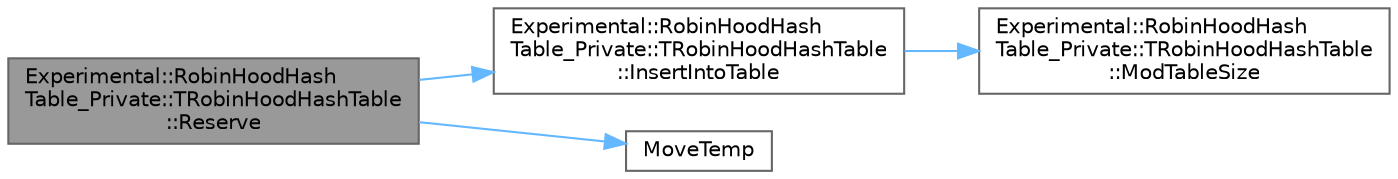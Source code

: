 digraph "Experimental::RobinHoodHashTable_Private::TRobinHoodHashTable::Reserve"
{
 // INTERACTIVE_SVG=YES
 // LATEX_PDF_SIZE
  bgcolor="transparent";
  edge [fontname=Helvetica,fontsize=10,labelfontname=Helvetica,labelfontsize=10];
  node [fontname=Helvetica,fontsize=10,shape=box,height=0.2,width=0.4];
  rankdir="LR";
  Node1 [id="Node000001",label="Experimental::RobinHoodHash\lTable_Private::TRobinHoodHashTable\l::Reserve",height=0.2,width=0.4,color="gray40", fillcolor="grey60", style="filled", fontcolor="black",tooltip=" "];
  Node1 -> Node2 [id="edge1_Node000001_Node000002",color="steelblue1",style="solid",tooltip=" "];
  Node2 [id="Node000002",label="Experimental::RobinHoodHash\lTable_Private::TRobinHoodHashTable\l::InsertIntoTable",height=0.2,width=0.4,color="grey40", fillcolor="white", style="filled",URL="$df/dee/classExperimental_1_1RobinHoodHashTable__Private_1_1TRobinHoodHashTable.html#a52ea0e3cf2cdedc70fc58a868e1ea330",tooltip=" "];
  Node2 -> Node3 [id="edge2_Node000002_Node000003",color="steelblue1",style="solid",tooltip=" "];
  Node3 [id="Node000003",label="Experimental::RobinHoodHash\lTable_Private::TRobinHoodHashTable\l::ModTableSize",height=0.2,width=0.4,color="grey40", fillcolor="white", style="filled",URL="$df/dee/classExperimental_1_1RobinHoodHashTable__Private_1_1TRobinHoodHashTable.html#ab40d46b6df7719ad7bf0c02a0fcf7b23",tooltip=" "];
  Node1 -> Node4 [id="edge3_Node000001_Node000004",color="steelblue1",style="solid",tooltip=" "];
  Node4 [id="Node000004",label="MoveTemp",height=0.2,width=0.4,color="grey40", fillcolor="white", style="filled",URL="$d4/d24/UnrealTemplate_8h.html#ad5e6c049aeb9c9115fec514ba581dbb6",tooltip="MoveTemp will cast a reference to an rvalue reference."];
}
